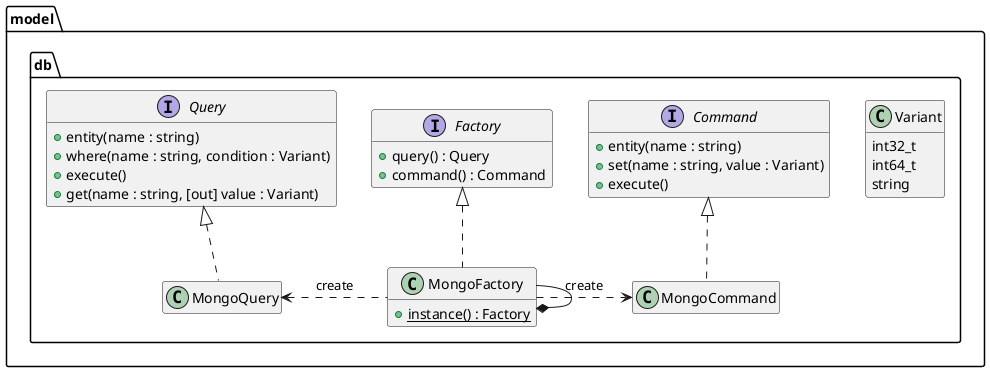 @startuml
hide empty members
namespace model.db {
    class Variant {
        int32_t
        int64_t
        string
    }
    interface Query {
        + entity(name : string)
        + where(name : string, condition : Variant)
        + execute()
        + get(name : string, [out] value : Variant)
    }
    interface Factory {
        + query() : Query
        + command() : Command
    }
    interface Command {
        + entity(name : string)
        + set(name : string, value : Variant)
        + execute()
    }
    class MongoQuery
    class MongoFactory {
        + {static} instance() : Factory
    }
    class MongoCommand


    Query <|.. MongoQuery
    Factory <|.. MongoFactory
    MongoFactory -* MongoFactory
    Command <|.. MongoCommand
    MongoQuery <. MongoFactory : create
    MongoFactory .> MongoCommand : create
}
@enduml
